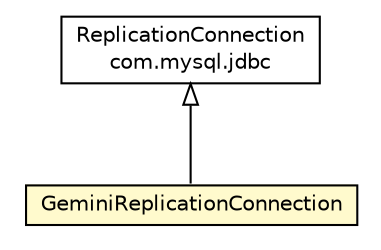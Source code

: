 #!/usr/local/bin/dot
#
# Class diagram 
# Generated by UMLGraph version R5_6_6-8-g8d7759 (http://www.umlgraph.org/)
#

digraph G {
	edge [fontname="Helvetica",fontsize=10,labelfontname="Helvetica",labelfontsize=10];
	node [fontname="Helvetica",fontsize=10,shape=plaintext];
	nodesep=0.25;
	ranksep=0.5;
	// org.dayatang.mysql.jdbc.GeminiReplicationConnection
	c289 [label=<<table title="org.dayatang.mysql.jdbc.GeminiReplicationConnection" border="0" cellborder="1" cellspacing="0" cellpadding="2" port="p" bgcolor="lemonChiffon" href="./GeminiReplicationConnection.html">
		<tr><td><table border="0" cellspacing="0" cellpadding="1">
<tr><td align="center" balign="center"> GeminiReplicationConnection </td></tr>
		</table></td></tr>
		</table>>, URL="./GeminiReplicationConnection.html", fontname="Helvetica", fontcolor="black", fontsize=10.0];
	//org.dayatang.mysql.jdbc.GeminiReplicationConnection extends com.mysql.jdbc.ReplicationConnection
	c303:p -> c289:p [dir=back,arrowtail=empty];
	// com.mysql.jdbc.ReplicationConnection
	c303 [label=<<table title="com.mysql.jdbc.ReplicationConnection" border="0" cellborder="1" cellspacing="0" cellpadding="2" port="p" href="http://java.sun.com/j2se/1.4.2/docs/api/com/mysql/jdbc/ReplicationConnection.html">
		<tr><td><table border="0" cellspacing="0" cellpadding="1">
<tr><td align="center" balign="center"> ReplicationConnection </td></tr>
<tr><td align="center" balign="center"> com.mysql.jdbc </td></tr>
		</table></td></tr>
		</table>>, URL="http://java.sun.com/j2se/1.4.2/docs/api/com/mysql/jdbc/ReplicationConnection.html", fontname="Helvetica", fontcolor="black", fontsize=10.0];
}

